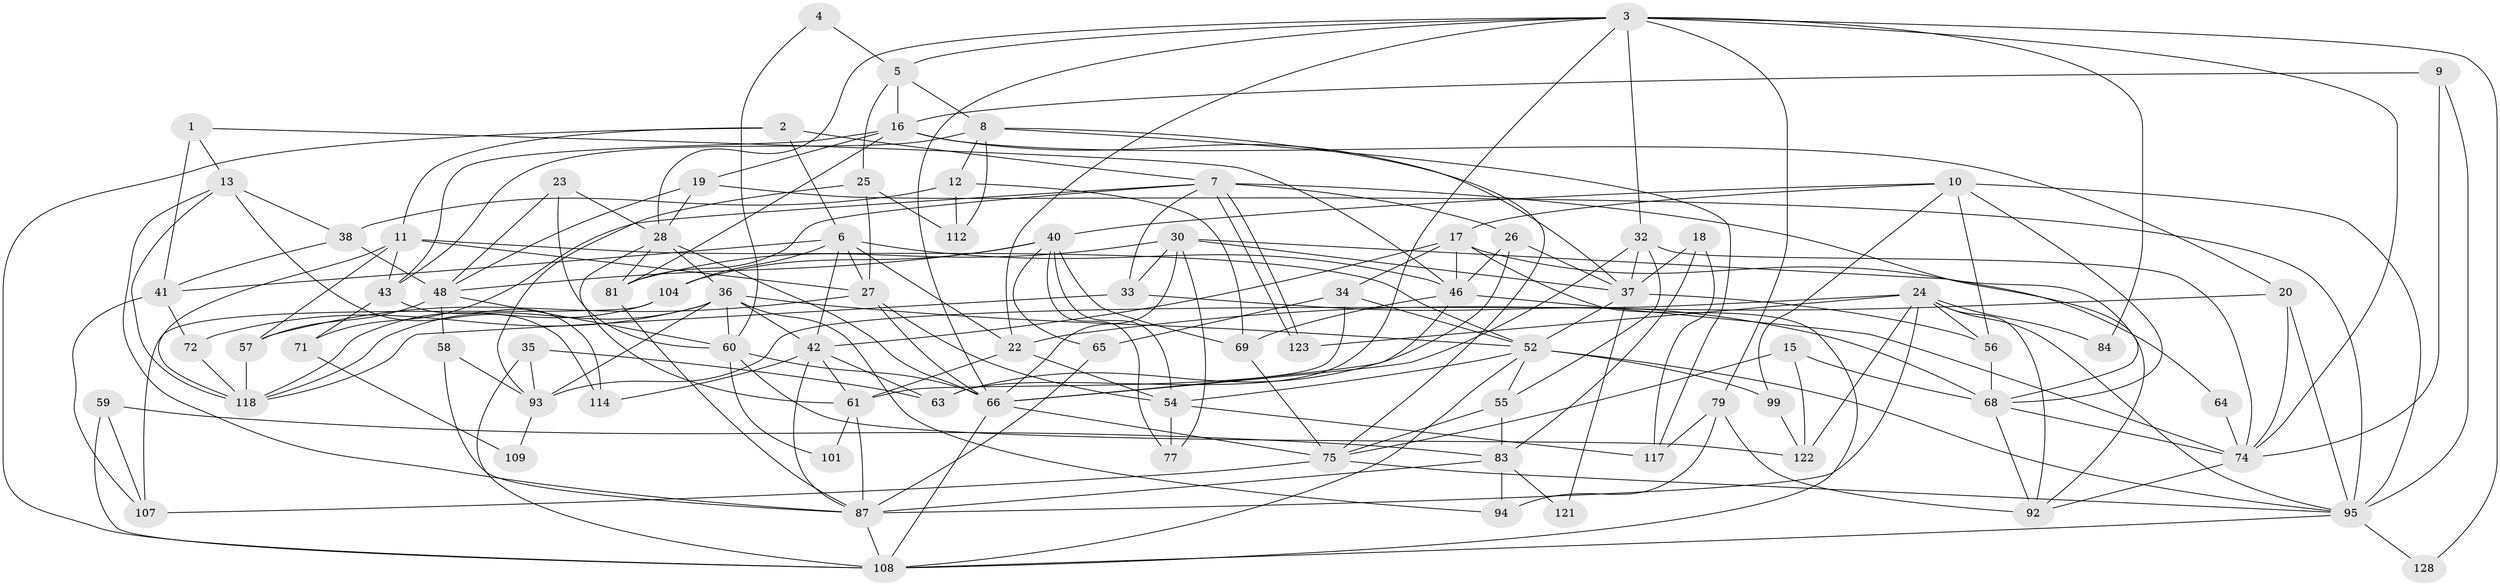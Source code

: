 // Generated by graph-tools (version 1.1) at 2025/52/02/27/25 19:52:06]
// undirected, 83 vertices, 206 edges
graph export_dot {
graph [start="1"]
  node [color=gray90,style=filled];
  1;
  2 [super="+62"];
  3 [super="+14"];
  4;
  5 [super="+29"];
  6 [super="+125"];
  7 [super="+105"];
  8;
  9;
  10 [super="+50"];
  11 [super="+115"];
  12 [super="+119"];
  13;
  15;
  16 [super="+116"];
  17 [super="+82"];
  18 [super="+90"];
  19 [super="+110"];
  20 [super="+21"];
  22 [super="+31"];
  23;
  24 [super="+49"];
  25 [super="+39"];
  26;
  27 [super="+113"];
  28 [super="+91"];
  30 [super="+86"];
  32 [super="+111"];
  33;
  34;
  35;
  36 [super="+45"];
  37 [super="+70"];
  38 [super="+53"];
  40 [super="+78"];
  41 [super="+47"];
  42 [super="+44"];
  43 [super="+51"];
  46 [super="+98"];
  48 [super="+127"];
  52 [super="+67"];
  54 [super="+73"];
  55 [super="+102"];
  56 [super="+89"];
  57;
  58;
  59;
  60 [super="+100"];
  61 [super="+80"];
  63;
  64;
  65 [super="+129"];
  66 [super="+88"];
  68 [super="+103"];
  69;
  71;
  72;
  74 [super="+85"];
  75 [super="+76"];
  77;
  79;
  81;
  83 [super="+97"];
  84;
  87 [super="+130"];
  92 [super="+96"];
  93 [super="+126"];
  94;
  95 [super="+106"];
  99;
  101;
  104;
  107;
  108 [super="+124"];
  109;
  112;
  114;
  117;
  118 [super="+120"];
  121;
  122;
  123;
  128;
  1 -- 46;
  1 -- 13;
  1 -- 41 [weight=2];
  2 -- 6;
  2 -- 108;
  2 -- 7;
  2 -- 11;
  3 -- 22;
  3 -- 84;
  3 -- 66;
  3 -- 128;
  3 -- 5;
  3 -- 74;
  3 -- 63;
  3 -- 79;
  3 -- 28;
  3 -- 32;
  4 -- 5;
  4 -- 60;
  5 -- 25;
  5 -- 16;
  5 -- 8;
  6 -- 42;
  6 -- 41;
  6 -- 27;
  6 -- 104;
  6 -- 46;
  6 -- 22;
  7 -- 68;
  7 -- 123;
  7 -- 123;
  7 -- 33;
  7 -- 81;
  7 -- 26;
  7 -- 71;
  8 -- 117;
  8 -- 112;
  8 -- 12;
  8 -- 75;
  8 -- 43;
  9 -- 95;
  9 -- 74;
  9 -- 16;
  10 -- 17;
  10 -- 99;
  10 -- 56;
  10 -- 40;
  10 -- 95;
  10 -- 68;
  11 -- 57;
  11 -- 52;
  11 -- 118;
  11 -- 43;
  11 -- 27;
  12 -- 38;
  12 -- 112;
  12 -- 69;
  13 -- 114;
  13 -- 38;
  13 -- 118;
  13 -- 87;
  15 -- 122;
  15 -- 75;
  15 -- 68;
  16 -- 19;
  16 -- 37 [weight=2];
  16 -- 20;
  16 -- 81;
  16 -- 43;
  17 -- 46;
  17 -- 34;
  17 -- 42;
  17 -- 108;
  17 -- 92;
  18 -- 117;
  18 -- 83;
  18 -- 37;
  19 -- 95;
  19 -- 48;
  19 -- 28;
  20 -- 22;
  20 -- 74;
  20 -- 95;
  22 -- 54;
  22 -- 61 [weight=2];
  23 -- 48;
  23 -- 28;
  23 -- 60;
  24 -- 123;
  24 -- 87;
  24 -- 56;
  24 -- 84;
  24 -- 122;
  24 -- 92;
  24 -- 93 [weight=2];
  24 -- 95;
  25 -- 112;
  25 -- 27;
  25 -- 93;
  26 -- 63;
  26 -- 37;
  26 -- 46;
  27 -- 66;
  27 -- 54;
  27 -- 57;
  28 -- 66;
  28 -- 61;
  28 -- 81;
  28 -- 36;
  30 -- 33;
  30 -- 64;
  30 -- 77;
  30 -- 81;
  30 -- 37;
  30 -- 66;
  32 -- 55;
  32 -- 74;
  32 -- 66;
  32 -- 37;
  33 -- 68;
  33 -- 118;
  34 -- 61;
  34 -- 65;
  34 -- 52;
  35 -- 63;
  35 -- 93;
  35 -- 108;
  36 -- 93;
  36 -- 72;
  36 -- 94;
  36 -- 52;
  36 -- 118;
  36 -- 60;
  36 -- 42;
  37 -- 52;
  37 -- 56;
  37 -- 121;
  38 -- 41;
  38 -- 48;
  40 -- 54 [weight=2];
  40 -- 104;
  40 -- 48;
  40 -- 77;
  40 -- 65;
  40 -- 69;
  41 -- 107;
  41 -- 72;
  42 -- 61;
  42 -- 63;
  42 -- 114;
  42 -- 87;
  43 -- 114;
  43 -- 71;
  46 -- 69;
  46 -- 66;
  46 -- 74;
  48 -- 57;
  48 -- 60;
  48 -- 58;
  52 -- 54;
  52 -- 99;
  52 -- 108;
  52 -- 55;
  52 -- 95;
  54 -- 117;
  54 -- 77;
  55 -- 83;
  55 -- 75;
  56 -- 68;
  57 -- 118;
  58 -- 87;
  58 -- 93;
  59 -- 108;
  59 -- 107;
  59 -- 83;
  60 -- 122;
  60 -- 66;
  60 -- 101;
  61 -- 87;
  61 -- 101;
  64 -- 74;
  65 -- 87;
  66 -- 108;
  66 -- 75;
  68 -- 74;
  68 -- 92;
  69 -- 75;
  71 -- 109;
  72 -- 118;
  74 -- 92;
  75 -- 107 [weight=2];
  75 -- 95;
  79 -- 92;
  79 -- 94;
  79 -- 117;
  81 -- 87;
  83 -- 94;
  83 -- 87 [weight=2];
  83 -- 121;
  87 -- 108;
  93 -- 109;
  95 -- 128;
  95 -- 108;
  99 -- 122;
  104 -- 107;
  104 -- 118;
}

